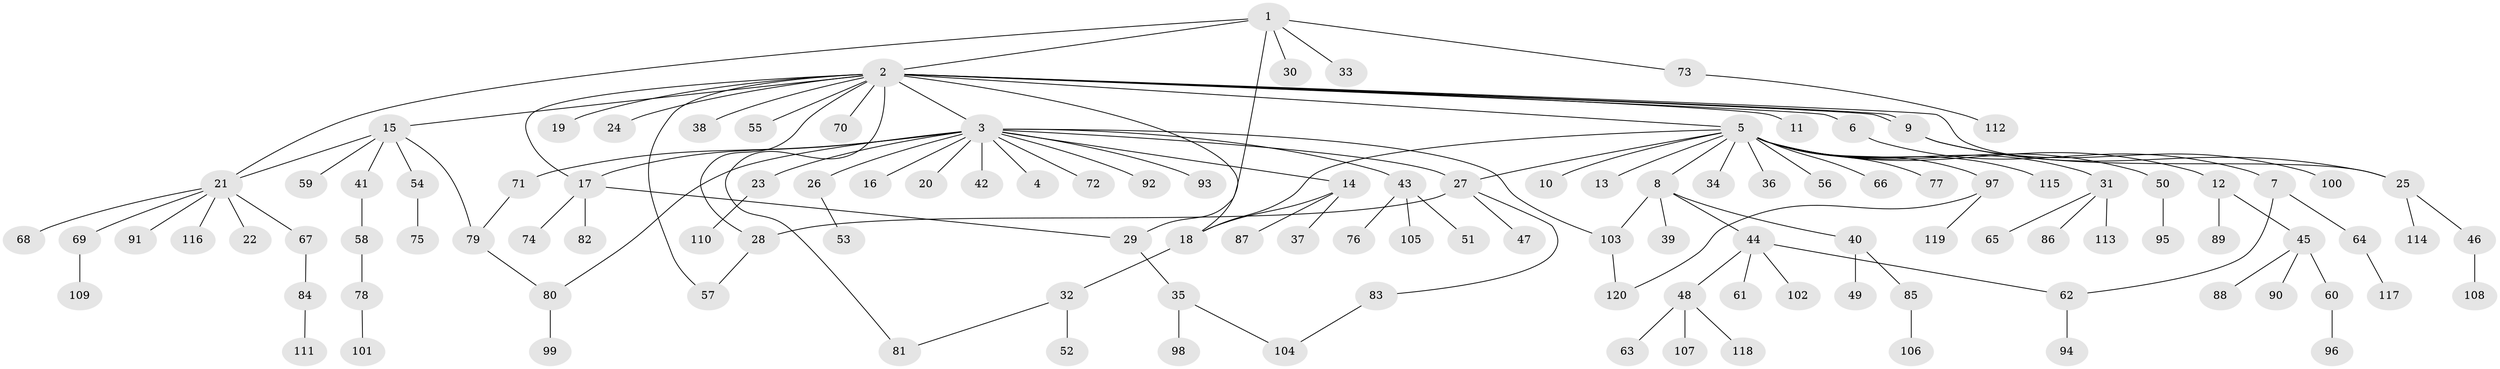 // coarse degree distribution, {5: 0.04597701149425287, 18: 0.011494252873563218, 17: 0.011494252873563218, 1: 0.6206896551724138, 15: 0.011494252873563218, 2: 0.11494252873563218, 3: 0.11494252873563218, 4: 0.04597701149425287, 8: 0.011494252873563218, 6: 0.011494252873563218}
// Generated by graph-tools (version 1.1) at 2025/51/02/27/25 19:51:58]
// undirected, 120 vertices, 136 edges
graph export_dot {
graph [start="1"]
  node [color=gray90,style=filled];
  1;
  2;
  3;
  4;
  5;
  6;
  7;
  8;
  9;
  10;
  11;
  12;
  13;
  14;
  15;
  16;
  17;
  18;
  19;
  20;
  21;
  22;
  23;
  24;
  25;
  26;
  27;
  28;
  29;
  30;
  31;
  32;
  33;
  34;
  35;
  36;
  37;
  38;
  39;
  40;
  41;
  42;
  43;
  44;
  45;
  46;
  47;
  48;
  49;
  50;
  51;
  52;
  53;
  54;
  55;
  56;
  57;
  58;
  59;
  60;
  61;
  62;
  63;
  64;
  65;
  66;
  67;
  68;
  69;
  70;
  71;
  72;
  73;
  74;
  75;
  76;
  77;
  78;
  79;
  80;
  81;
  82;
  83;
  84;
  85;
  86;
  87;
  88;
  89;
  90;
  91;
  92;
  93;
  94;
  95;
  96;
  97;
  98;
  99;
  100;
  101;
  102;
  103;
  104;
  105;
  106;
  107;
  108;
  109;
  110;
  111;
  112;
  113;
  114;
  115;
  116;
  117;
  118;
  119;
  120;
  1 -- 2;
  1 -- 21;
  1 -- 29;
  1 -- 30;
  1 -- 33;
  1 -- 73;
  2 -- 3;
  2 -- 5;
  2 -- 6;
  2 -- 9;
  2 -- 9;
  2 -- 11;
  2 -- 15;
  2 -- 17;
  2 -- 18;
  2 -- 19;
  2 -- 24;
  2 -- 25;
  2 -- 28;
  2 -- 38;
  2 -- 55;
  2 -- 57;
  2 -- 70;
  2 -- 81;
  3 -- 4;
  3 -- 14;
  3 -- 16;
  3 -- 17;
  3 -- 20;
  3 -- 23;
  3 -- 26;
  3 -- 27;
  3 -- 42;
  3 -- 43;
  3 -- 71;
  3 -- 72;
  3 -- 80;
  3 -- 92;
  3 -- 93;
  3 -- 103;
  5 -- 8;
  5 -- 10;
  5 -- 12;
  5 -- 13;
  5 -- 18;
  5 -- 27;
  5 -- 31;
  5 -- 34;
  5 -- 36;
  5 -- 50;
  5 -- 56;
  5 -- 66;
  5 -- 77;
  5 -- 97;
  5 -- 115;
  6 -- 7;
  7 -- 62;
  7 -- 64;
  8 -- 39;
  8 -- 40;
  8 -- 44;
  8 -- 103;
  9 -- 25;
  9 -- 100;
  12 -- 45;
  12 -- 89;
  14 -- 18;
  14 -- 37;
  14 -- 87;
  15 -- 21;
  15 -- 41;
  15 -- 54;
  15 -- 59;
  15 -- 79;
  17 -- 29;
  17 -- 74;
  17 -- 82;
  18 -- 32;
  21 -- 22;
  21 -- 67;
  21 -- 68;
  21 -- 69;
  21 -- 91;
  21 -- 116;
  23 -- 110;
  25 -- 46;
  25 -- 114;
  26 -- 53;
  27 -- 28;
  27 -- 47;
  27 -- 83;
  28 -- 57;
  29 -- 35;
  31 -- 65;
  31 -- 86;
  31 -- 113;
  32 -- 52;
  32 -- 81;
  35 -- 98;
  35 -- 104;
  40 -- 49;
  40 -- 85;
  41 -- 58;
  43 -- 51;
  43 -- 76;
  43 -- 105;
  44 -- 48;
  44 -- 61;
  44 -- 62;
  44 -- 102;
  45 -- 60;
  45 -- 88;
  45 -- 90;
  46 -- 108;
  48 -- 63;
  48 -- 107;
  48 -- 118;
  50 -- 95;
  54 -- 75;
  58 -- 78;
  60 -- 96;
  62 -- 94;
  64 -- 117;
  67 -- 84;
  69 -- 109;
  71 -- 79;
  73 -- 112;
  78 -- 101;
  79 -- 80;
  80 -- 99;
  83 -- 104;
  84 -- 111;
  85 -- 106;
  97 -- 119;
  97 -- 120;
  103 -- 120;
}
